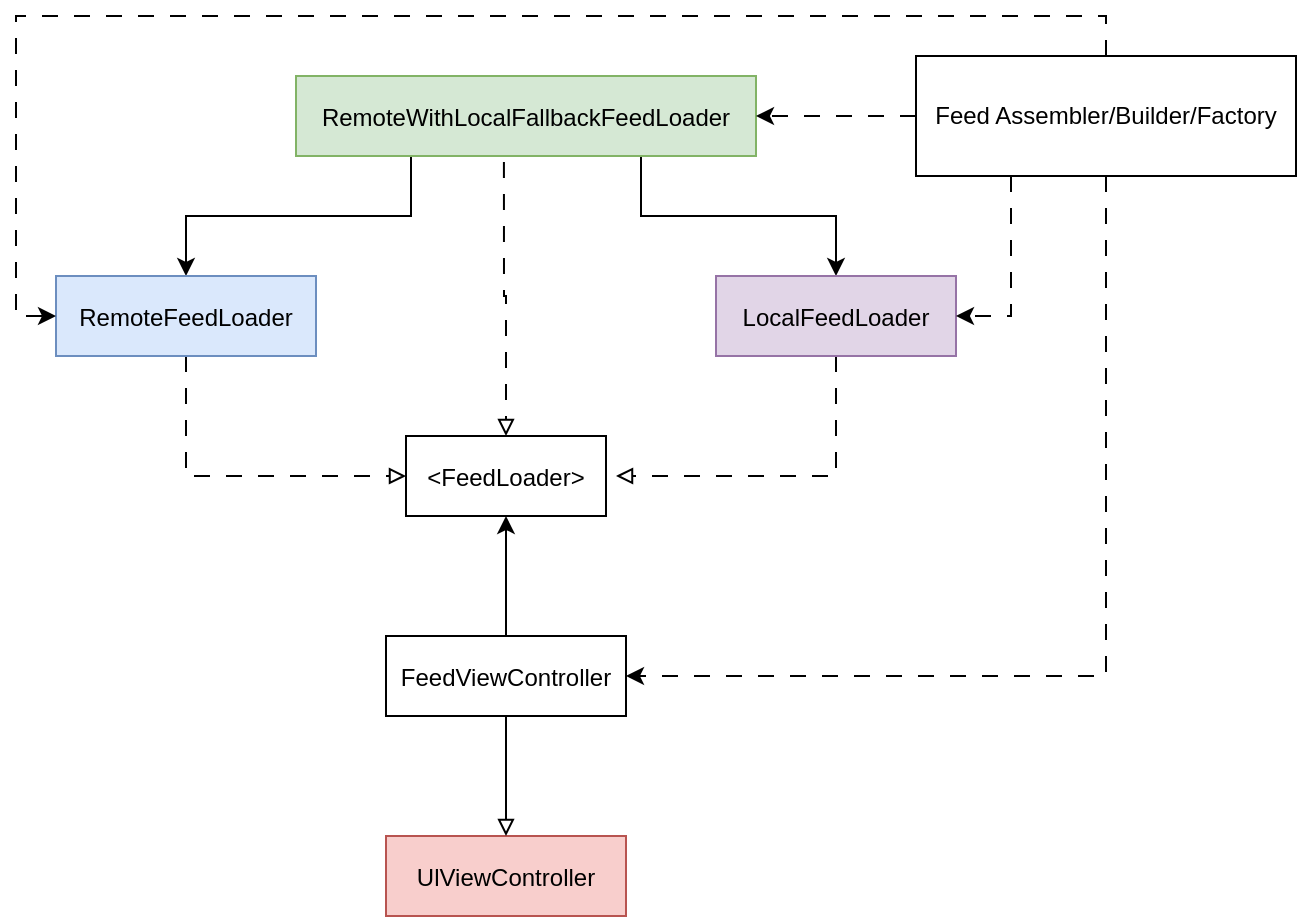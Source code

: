 <mxfile version="22.1.5" type="device">
  <diagram name="Page-1" id="JwDi8-IxfHvJVO1zewIu">
    <mxGraphModel dx="954" dy="650" grid="1" gridSize="10" guides="1" tooltips="1" connect="1" arrows="1" fold="1" page="1" pageScale="1" pageWidth="850" pageHeight="1100" math="0" shadow="0">
      <root>
        <mxCell id="0" />
        <mxCell id="1" parent="0" />
        <mxCell id="FoOvkmyy_9npr0nRMxJ4-16" style="edgeStyle=orthogonalEdgeStyle;rounded=0;orthogonalLoop=1;jettySize=auto;html=1;exitX=0.75;exitY=1;exitDx=0;exitDy=0;entryX=0.5;entryY=0;entryDx=0;entryDy=0;" edge="1" parent="1" source="FoOvkmyy_9npr0nRMxJ4-1" target="FoOvkmyy_9npr0nRMxJ4-11">
          <mxGeometry relative="1" as="geometry" />
        </mxCell>
        <mxCell id="FoOvkmyy_9npr0nRMxJ4-17" style="edgeStyle=orthogonalEdgeStyle;rounded=0;orthogonalLoop=1;jettySize=auto;html=1;exitX=0.25;exitY=1;exitDx=0;exitDy=0;" edge="1" parent="1" source="FoOvkmyy_9npr0nRMxJ4-1" target="FoOvkmyy_9npr0nRMxJ4-8">
          <mxGeometry relative="1" as="geometry" />
        </mxCell>
        <mxCell id="FoOvkmyy_9npr0nRMxJ4-1" value="&lt;p style=&quot;margin: 0px; font-style: normal; font-variant-caps: normal; font-stretch: normal; line-height: normal; font-size-adjust: none; font-kerning: auto; font-variant-alternates: normal; font-variant-ligatures: normal; font-variant-numeric: normal; font-variant-east-asian: normal; font-variant-position: normal; font-feature-settings: normal; font-optical-sizing: auto; font-variation-settings: normal;&quot;&gt;RemoteWithLocalFallbackFeedLoader&lt;/p&gt;" style="rounded=0;whiteSpace=wrap;html=1;fillColor=#d5e8d4;strokeColor=#82b366;" vertex="1" parent="1">
          <mxGeometry x="310" y="130" width="230" height="40" as="geometry" />
        </mxCell>
        <mxCell id="FoOvkmyy_9npr0nRMxJ4-2" value="&lt;p style=&quot;margin: 0px; font-style: normal; font-variant-caps: normal; font-stretch: normal; line-height: normal; font-size-adjust: none; font-kerning: auto; font-variant-alternates: normal; font-variant-ligatures: normal; font-variant-numeric: normal; font-variant-east-asian: normal; font-variant-position: normal; font-feature-settings: normal; font-optical-sizing: auto; font-variation-settings: normal;&quot;&gt;UlViewController&lt;/p&gt;" style="rounded=0;whiteSpace=wrap;html=1;fillColor=#f8cecc;strokeColor=#b85450;" vertex="1" parent="1">
          <mxGeometry x="355" y="510" width="120" height="40" as="geometry" />
        </mxCell>
        <mxCell id="FoOvkmyy_9npr0nRMxJ4-4" style="edgeStyle=orthogonalEdgeStyle;rounded=0;orthogonalLoop=1;jettySize=auto;html=1;entryX=0.5;entryY=0;entryDx=0;entryDy=0;endArrow=block;endFill=0;" edge="1" parent="1" source="FoOvkmyy_9npr0nRMxJ4-3" target="FoOvkmyy_9npr0nRMxJ4-2">
          <mxGeometry relative="1" as="geometry" />
        </mxCell>
        <mxCell id="FoOvkmyy_9npr0nRMxJ4-7" style="edgeStyle=orthogonalEdgeStyle;rounded=0;orthogonalLoop=1;jettySize=auto;html=1;exitX=0.5;exitY=0;exitDx=0;exitDy=0;entryX=0.5;entryY=1;entryDx=0;entryDy=0;" edge="1" parent="1" source="FoOvkmyy_9npr0nRMxJ4-3" target="FoOvkmyy_9npr0nRMxJ4-6">
          <mxGeometry relative="1" as="geometry" />
        </mxCell>
        <mxCell id="FoOvkmyy_9npr0nRMxJ4-3" value="&lt;p style=&quot;margin: 0px; font-style: normal; font-variant-caps: normal; font-stretch: normal; line-height: normal; font-size-adjust: none; font-kerning: auto; font-variant-alternates: normal; font-variant-ligatures: normal; font-variant-numeric: normal; font-variant-east-asian: normal; font-variant-position: normal; font-feature-settings: normal; font-optical-sizing: auto; font-variation-settings: normal;&quot;&gt;FeedViewController&lt;/p&gt;" style="whiteSpace=wrap;html=1;" vertex="1" parent="1">
          <mxGeometry x="355" y="410" width="120" height="40" as="geometry" />
        </mxCell>
        <mxCell id="FoOvkmyy_9npr0nRMxJ4-6" value="&lt;p style=&quot;margin: 0px; font-style: normal; font-variant-caps: normal; font-stretch: normal; line-height: normal; font-size-adjust: none; font-kerning: auto; font-variant-alternates: normal; font-variant-ligatures: normal; font-variant-numeric: normal; font-variant-east-asian: normal; font-variant-position: normal; font-feature-settings: normal; font-optical-sizing: auto; font-variation-settings: normal;&quot;&gt;&amp;lt;FeedLoader&amp;gt;&lt;/p&gt;" style="whiteSpace=wrap;html=1;" vertex="1" parent="1">
          <mxGeometry x="365" y="310" width="100" height="40" as="geometry" />
        </mxCell>
        <mxCell id="FoOvkmyy_9npr0nRMxJ4-9" style="edgeStyle=orthogonalEdgeStyle;rounded=0;orthogonalLoop=1;jettySize=auto;html=1;exitX=0.5;exitY=1;exitDx=0;exitDy=0;entryX=0;entryY=0.5;entryDx=0;entryDy=0;dashed=1;dashPattern=8 8;endArrow=block;endFill=0;" edge="1" parent="1" source="FoOvkmyy_9npr0nRMxJ4-8" target="FoOvkmyy_9npr0nRMxJ4-6">
          <mxGeometry relative="1" as="geometry" />
        </mxCell>
        <mxCell id="FoOvkmyy_9npr0nRMxJ4-8" value="&lt;p style=&quot;margin: 0px; font-style: normal; font-variant-caps: normal; font-stretch: normal; line-height: normal; font-size-adjust: none; font-kerning: auto; font-variant-alternates: normal; font-variant-ligatures: normal; font-variant-numeric: normal; font-variant-east-asian: normal; font-variant-position: normal; font-feature-settings: normal; font-optical-sizing: auto; font-variation-settings: normal;&quot;&gt;RemoteFeedLoader&lt;/p&gt;" style="whiteSpace=wrap;html=1;fillColor=#dae8fc;strokeColor=#6c8ebf;" vertex="1" parent="1">
          <mxGeometry x="190" y="230" width="130" height="40" as="geometry" />
        </mxCell>
        <mxCell id="FoOvkmyy_9npr0nRMxJ4-12" style="edgeStyle=orthogonalEdgeStyle;rounded=0;orthogonalLoop=1;jettySize=auto;html=1;dashed=1;endArrow=block;endFill=0;dashPattern=8 8;exitX=0.5;exitY=1;exitDx=0;exitDy=0;" edge="1" parent="1" source="FoOvkmyy_9npr0nRMxJ4-11">
          <mxGeometry relative="1" as="geometry">
            <mxPoint x="607.5" y="290" as="sourcePoint" />
            <mxPoint x="470" y="330" as="targetPoint" />
            <Array as="points">
              <mxPoint x="580" y="330" />
            </Array>
          </mxGeometry>
        </mxCell>
        <mxCell id="FoOvkmyy_9npr0nRMxJ4-11" value="&lt;p style=&quot;margin: 0px; font-style: normal; font-variant-caps: normal; font-stretch: normal; line-height: normal; font-size-adjust: none; font-kerning: auto; font-variant-alternates: normal; font-variant-ligatures: normal; font-variant-numeric: normal; font-variant-east-asian: normal; font-variant-position: normal; font-feature-settings: normal; font-optical-sizing: auto; font-variation-settings: normal;&quot;&gt;LocalFeedLoader&lt;/p&gt;" style="whiteSpace=wrap;html=1;fillColor=#e1d5e7;strokeColor=#9673a6;" vertex="1" parent="1">
          <mxGeometry x="520" y="230" width="120" height="40" as="geometry" />
        </mxCell>
        <mxCell id="FoOvkmyy_9npr0nRMxJ4-14" style="edgeStyle=orthogonalEdgeStyle;rounded=0;orthogonalLoop=1;jettySize=auto;html=1;exitX=0.452;exitY=1.075;exitDx=0;exitDy=0;entryX=0.5;entryY=0;entryDx=0;entryDy=0;dashed=1;dashPattern=8 8;endArrow=block;endFill=0;exitPerimeter=0;" edge="1" parent="1" source="FoOvkmyy_9npr0nRMxJ4-1" target="FoOvkmyy_9npr0nRMxJ4-6">
          <mxGeometry relative="1" as="geometry">
            <mxPoint x="360" y="220" as="sourcePoint" />
            <mxPoint x="470" y="280" as="targetPoint" />
          </mxGeometry>
        </mxCell>
        <mxCell id="FoOvkmyy_9npr0nRMxJ4-19" style="edgeStyle=orthogonalEdgeStyle;rounded=0;orthogonalLoop=1;jettySize=auto;html=1;exitX=0;exitY=0.5;exitDx=0;exitDy=0;entryX=1;entryY=0.5;entryDx=0;entryDy=0;dashed=1;dashPattern=8 8;" edge="1" parent="1" source="FoOvkmyy_9npr0nRMxJ4-18" target="FoOvkmyy_9npr0nRMxJ4-1">
          <mxGeometry relative="1" as="geometry" />
        </mxCell>
        <mxCell id="FoOvkmyy_9npr0nRMxJ4-20" style="edgeStyle=orthogonalEdgeStyle;rounded=0;orthogonalLoop=1;jettySize=auto;html=1;exitX=0.25;exitY=1;exitDx=0;exitDy=0;entryX=1;entryY=0.5;entryDx=0;entryDy=0;dashed=1;dashPattern=8 8;" edge="1" parent="1" source="FoOvkmyy_9npr0nRMxJ4-18" target="FoOvkmyy_9npr0nRMxJ4-11">
          <mxGeometry relative="1" as="geometry" />
        </mxCell>
        <mxCell id="FoOvkmyy_9npr0nRMxJ4-21" style="edgeStyle=orthogonalEdgeStyle;rounded=0;orthogonalLoop=1;jettySize=auto;html=1;exitX=0.5;exitY=1;exitDx=0;exitDy=0;entryX=1;entryY=0.5;entryDx=0;entryDy=0;dashed=1;dashPattern=8 8;" edge="1" parent="1" source="FoOvkmyy_9npr0nRMxJ4-18" target="FoOvkmyy_9npr0nRMxJ4-3">
          <mxGeometry relative="1" as="geometry" />
        </mxCell>
        <mxCell id="FoOvkmyy_9npr0nRMxJ4-22" style="edgeStyle=orthogonalEdgeStyle;rounded=0;orthogonalLoop=1;jettySize=auto;html=1;exitX=0.5;exitY=0;exitDx=0;exitDy=0;entryX=0;entryY=0.5;entryDx=0;entryDy=0;dashed=1;dashPattern=8 8;" edge="1" parent="1" source="FoOvkmyy_9npr0nRMxJ4-18" target="FoOvkmyy_9npr0nRMxJ4-8">
          <mxGeometry relative="1" as="geometry" />
        </mxCell>
        <mxCell id="FoOvkmyy_9npr0nRMxJ4-18" value="Feed Assembler/Builder/Factory" style="rounded=0;whiteSpace=wrap;html=1;" vertex="1" parent="1">
          <mxGeometry x="620" y="120" width="190" height="60" as="geometry" />
        </mxCell>
      </root>
    </mxGraphModel>
  </diagram>
</mxfile>
